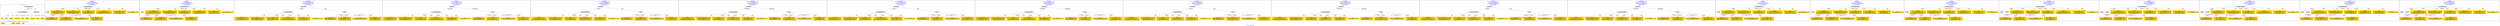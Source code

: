 digraph n0 {
fontcolor="blue"
remincross="true"
label="s27-s-the-huntington.json"
subgraph cluster_0 {
label="1-correct model"
n2[style="filled",color="white",fillcolor="lightgray",label="CulturalHeritageObject1"];
n3[shape="plaintext",style="filled",fillcolor="gold",label="date"];
n4[style="filled",color="white",fillcolor="lightgray",label="Person1"];
n5[shape="plaintext",style="filled",fillcolor="gold",label="description"];
n6[shape="plaintext",style="filled",fillcolor="gold",label="dimensions_inch"];
n7[shape="plaintext",style="filled",fillcolor="gold",label="medium"];
n8[shape="plaintext",style="filled",fillcolor="gold",label="credit_line"];
n9[shape="plaintext",style="filled",fillcolor="gold",label="Artwork_Title"];
n10[shape="plaintext",style="filled",fillcolor="gold",label="object_no"];
n11[shape="plaintext",style="filled",fillcolor="gold",label="nationality"];
n12[shape="plaintext",style="filled",fillcolor="gold",label="birth_date"];
n13[shape="plaintext",style="filled",fillcolor="gold",label="death_date"];
n14[shape="plaintext",style="filled",fillcolor="gold",label="name"];
n15[style="filled",color="white",fillcolor="lightgray",label="EuropeanaAggregation1"];
n16[style="filled",color="white",fillcolor="lightgray",label="WebResource1"];
n17[shape="plaintext",style="filled",fillcolor="gold",label="image_url"];
}
subgraph cluster_1 {
label="candidate 0\nlink coherence:1.0\nnode coherence:1.0\nconfidence:0.5932078573145622\nmapping score:0.664402619104854\ncost:10.99999\n-precision:0.64-recall:0.47"
n19[style="filled",color="white",fillcolor="lightgray",label="CulturalHeritageObject1"];
n20[style="filled",color="white",fillcolor="lightgray",label="Person1"];
n21[shape="plaintext",style="filled",fillcolor="gold",label="Artwork_Title\n[CulturalHeritageObject,title,0.913]\n[CulturalHeritageObject,provenance,0.035]\n[Person,dateOfDeath,0.026]\n[CulturalHeritageObject,created,0.026]"];
n22[shape="plaintext",style="filled",fillcolor="gold",label="dimensions_inch\n[CulturalHeritageObject,extent,0.724]\n[Person,nameOfThePerson,0.274]\n[CulturalHeritageObject,title,0.001]"];
n23[shape="plaintext",style="filled",fillcolor="gold",label="death_date\n[Person,dateOfDeath,0.594]\n[CulturalHeritageObject,created,0.259]\n[Person,dateOfBirth,0.148]\n[CulturalHeritageObject,provenance,0.0]"];
n24[shape="plaintext",style="filled",fillcolor="gold",label="nationality\n[Person,countryAssociatedWithThePerson,1.0]\n[CulturalHeritageObject,title,0.0]"];
n25[shape="plaintext",style="filled",fillcolor="gold",label="credit_line\n[CulturalHeritageObject,provenance,0.723]\n[CulturalHeritageObject,rightsHolder,0.183]\n[CulturalHeritageObject,title,0.092]\n[Person,nameOfThePerson,0.002]"];
n26[shape="plaintext",style="filled",fillcolor="gold",label="medium\n[CulturalHeritageObject,medium,0.659]\n[Concept,prefLabel,0.333]\n[CulturalHeritageObject,title,0.005]\n[Person,nameOfThePerson,0.003]"];
n27[shape="plaintext",style="filled",fillcolor="gold",label="birth_date\n[CulturalHeritageObject,created,0.413]\n[Person,dateOfBirth,0.391]\n[Person,dateOfDeath,0.196]\n[CulturalHeritageObject,extent,0.0]"];
n28[shape="plaintext",style="filled",fillcolor="gold",label="description\n[CulturalHeritageObject,title,0.651]\n[Person,nameOfThePerson,0.136]\n[Person,countryAssociatedWithThePerson,0.126]\n[CulturalHeritageObject,provenance,0.087]"];
n29[shape="plaintext",style="filled",fillcolor="gold",label="date\n[CulturalHeritageObject,created,0.831]\n[Person,dateOfDeath,0.095]\n[Person,dateOfBirth,0.072]\n[CulturalHeritageObject,extent,0.002]"];
n30[shape="plaintext",style="filled",fillcolor="gold",label="object_no\n[CulturalHeritageObject,extent,1.0]"];
}
subgraph cluster_2 {
label="candidate 1\nlink coherence:1.0\nnode coherence:1.0\nconfidence:0.5618568986447025\nmapping score:0.6539522995482341\ncost:10.99999\n-precision:0.55-recall:0.4"
n32[style="filled",color="white",fillcolor="lightgray",label="CulturalHeritageObject1"];
n33[style="filled",color="white",fillcolor="lightgray",label="Person1"];
n34[shape="plaintext",style="filled",fillcolor="gold",label="description\n[CulturalHeritageObject,title,0.651]\n[Person,nameOfThePerson,0.136]\n[Person,countryAssociatedWithThePerson,0.126]\n[CulturalHeritageObject,provenance,0.087]"];
n35[shape="plaintext",style="filled",fillcolor="gold",label="dimensions_inch\n[CulturalHeritageObject,extent,0.724]\n[Person,nameOfThePerson,0.274]\n[CulturalHeritageObject,title,0.001]"];
n36[shape="plaintext",style="filled",fillcolor="gold",label="death_date\n[Person,dateOfDeath,0.594]\n[CulturalHeritageObject,created,0.259]\n[Person,dateOfBirth,0.148]\n[CulturalHeritageObject,provenance,0.0]"];
n37[shape="plaintext",style="filled",fillcolor="gold",label="nationality\n[Person,countryAssociatedWithThePerson,1.0]\n[CulturalHeritageObject,title,0.0]"];
n38[shape="plaintext",style="filled",fillcolor="gold",label="credit_line\n[CulturalHeritageObject,provenance,0.723]\n[CulturalHeritageObject,rightsHolder,0.183]\n[CulturalHeritageObject,title,0.092]\n[Person,nameOfThePerson,0.002]"];
n39[shape="plaintext",style="filled",fillcolor="gold",label="medium\n[CulturalHeritageObject,medium,0.659]\n[Concept,prefLabel,0.333]\n[CulturalHeritageObject,title,0.005]\n[Person,nameOfThePerson,0.003]"];
n40[shape="plaintext",style="filled",fillcolor="gold",label="birth_date\n[CulturalHeritageObject,created,0.413]\n[Person,dateOfBirth,0.391]\n[Person,dateOfDeath,0.196]\n[CulturalHeritageObject,extent,0.0]"];
n41[shape="plaintext",style="filled",fillcolor="gold",label="Artwork_Title\n[CulturalHeritageObject,title,0.913]\n[CulturalHeritageObject,provenance,0.035]\n[Person,dateOfDeath,0.026]\n[CulturalHeritageObject,created,0.026]"];
n42[shape="plaintext",style="filled",fillcolor="gold",label="date\n[CulturalHeritageObject,created,0.831]\n[Person,dateOfDeath,0.095]\n[Person,dateOfBirth,0.072]\n[CulturalHeritageObject,extent,0.002]"];
n43[shape="plaintext",style="filled",fillcolor="gold",label="object_no\n[CulturalHeritageObject,extent,1.0]"];
}
subgraph cluster_3 {
label="candidate 10\nlink coherence:0.8333333333333334\nnode coherence:1.0\nconfidence:0.5932078573145622\nmapping score:0.664402619104854\ncost:210.010002\n-precision:0.5-recall:0.4"
n45[style="filled",color="white",fillcolor="lightgray",label="ProvidedCHO1"];
n46[style="filled",color="white",fillcolor="lightgray",label="CulturalHeritageObject1"];
n47[style="filled",color="white",fillcolor="lightgray",label="Person1"];
n48[shape="plaintext",style="filled",fillcolor="gold",label="Artwork_Title\n[CulturalHeritageObject,title,0.913]\n[CulturalHeritageObject,provenance,0.035]\n[Person,dateOfDeath,0.026]\n[CulturalHeritageObject,created,0.026]"];
n49[shape="plaintext",style="filled",fillcolor="gold",label="dimensions_inch\n[CulturalHeritageObject,extent,0.724]\n[Person,nameOfThePerson,0.274]\n[CulturalHeritageObject,title,0.001]"];
n50[shape="plaintext",style="filled",fillcolor="gold",label="death_date\n[Person,dateOfDeath,0.594]\n[CulturalHeritageObject,created,0.259]\n[Person,dateOfBirth,0.148]\n[CulturalHeritageObject,provenance,0.0]"];
n51[shape="plaintext",style="filled",fillcolor="gold",label="nationality\n[Person,countryAssociatedWithThePerson,1.0]\n[CulturalHeritageObject,title,0.0]"];
n52[shape="plaintext",style="filled",fillcolor="gold",label="credit_line\n[CulturalHeritageObject,provenance,0.723]\n[CulturalHeritageObject,rightsHolder,0.183]\n[CulturalHeritageObject,title,0.092]\n[Person,nameOfThePerson,0.002]"];
n53[shape="plaintext",style="filled",fillcolor="gold",label="medium\n[CulturalHeritageObject,medium,0.659]\n[Concept,prefLabel,0.333]\n[CulturalHeritageObject,title,0.005]\n[Person,nameOfThePerson,0.003]"];
n54[shape="plaintext",style="filled",fillcolor="gold",label="birth_date\n[CulturalHeritageObject,created,0.413]\n[Person,dateOfBirth,0.391]\n[Person,dateOfDeath,0.196]\n[CulturalHeritageObject,extent,0.0]"];
n55[shape="plaintext",style="filled",fillcolor="gold",label="description\n[CulturalHeritageObject,title,0.651]\n[Person,nameOfThePerson,0.136]\n[Person,countryAssociatedWithThePerson,0.126]\n[CulturalHeritageObject,provenance,0.087]"];
n56[shape="plaintext",style="filled",fillcolor="gold",label="date\n[CulturalHeritageObject,created,0.831]\n[Person,dateOfDeath,0.095]\n[Person,dateOfBirth,0.072]\n[CulturalHeritageObject,extent,0.002]"];
n57[shape="plaintext",style="filled",fillcolor="gold",label="object_no\n[CulturalHeritageObject,extent,1.0]"];
}
subgraph cluster_4 {
label="candidate 11\nlink coherence:0.8333333333333334\nnode coherence:1.0\nconfidence:0.5932078573145622\nmapping score:0.664402619104854\ncost:210.020004\n-precision:0.5-recall:0.4"
n59[style="filled",color="white",fillcolor="lightgray",label="Organization1"];
n60[style="filled",color="white",fillcolor="lightgray",label="CulturalHeritageObject1"];
n61[style="filled",color="white",fillcolor="lightgray",label="Person1"];
n62[shape="plaintext",style="filled",fillcolor="gold",label="Artwork_Title\n[CulturalHeritageObject,title,0.913]\n[CulturalHeritageObject,provenance,0.035]\n[Person,dateOfDeath,0.026]\n[CulturalHeritageObject,created,0.026]"];
n63[shape="plaintext",style="filled",fillcolor="gold",label="dimensions_inch\n[CulturalHeritageObject,extent,0.724]\n[Person,nameOfThePerson,0.274]\n[CulturalHeritageObject,title,0.001]"];
n64[shape="plaintext",style="filled",fillcolor="gold",label="death_date\n[Person,dateOfDeath,0.594]\n[CulturalHeritageObject,created,0.259]\n[Person,dateOfBirth,0.148]\n[CulturalHeritageObject,provenance,0.0]"];
n65[shape="plaintext",style="filled",fillcolor="gold",label="nationality\n[Person,countryAssociatedWithThePerson,1.0]\n[CulturalHeritageObject,title,0.0]"];
n66[shape="plaintext",style="filled",fillcolor="gold",label="credit_line\n[CulturalHeritageObject,provenance,0.723]\n[CulturalHeritageObject,rightsHolder,0.183]\n[CulturalHeritageObject,title,0.092]\n[Person,nameOfThePerson,0.002]"];
n67[shape="plaintext",style="filled",fillcolor="gold",label="medium\n[CulturalHeritageObject,medium,0.659]\n[Concept,prefLabel,0.333]\n[CulturalHeritageObject,title,0.005]\n[Person,nameOfThePerson,0.003]"];
n68[shape="plaintext",style="filled",fillcolor="gold",label="birth_date\n[CulturalHeritageObject,created,0.413]\n[Person,dateOfBirth,0.391]\n[Person,dateOfDeath,0.196]\n[CulturalHeritageObject,extent,0.0]"];
n69[shape="plaintext",style="filled",fillcolor="gold",label="description\n[CulturalHeritageObject,title,0.651]\n[Person,nameOfThePerson,0.136]\n[Person,countryAssociatedWithThePerson,0.126]\n[CulturalHeritageObject,provenance,0.087]"];
n70[shape="plaintext",style="filled",fillcolor="gold",label="date\n[CulturalHeritageObject,created,0.831]\n[Person,dateOfDeath,0.095]\n[Person,dateOfBirth,0.072]\n[CulturalHeritageObject,extent,0.002]"];
n71[shape="plaintext",style="filled",fillcolor="gold",label="object_no\n[CulturalHeritageObject,extent,1.0]"];
}
subgraph cluster_5 {
label="candidate 12\nlink coherence:0.8333333333333334\nnode coherence:1.0\nconfidence:0.5618568986447025\nmapping score:0.6539522995482341\ncost:210.010002\n-precision:0.42-recall:0.33"
n73[style="filled",color="white",fillcolor="lightgray",label="ProvidedCHO1"];
n74[style="filled",color="white",fillcolor="lightgray",label="CulturalHeritageObject1"];
n75[style="filled",color="white",fillcolor="lightgray",label="Person1"];
n76[shape="plaintext",style="filled",fillcolor="gold",label="description\n[CulturalHeritageObject,title,0.651]\n[Person,nameOfThePerson,0.136]\n[Person,countryAssociatedWithThePerson,0.126]\n[CulturalHeritageObject,provenance,0.087]"];
n77[shape="plaintext",style="filled",fillcolor="gold",label="dimensions_inch\n[CulturalHeritageObject,extent,0.724]\n[Person,nameOfThePerson,0.274]\n[CulturalHeritageObject,title,0.001]"];
n78[shape="plaintext",style="filled",fillcolor="gold",label="death_date\n[Person,dateOfDeath,0.594]\n[CulturalHeritageObject,created,0.259]\n[Person,dateOfBirth,0.148]\n[CulturalHeritageObject,provenance,0.0]"];
n79[shape="plaintext",style="filled",fillcolor="gold",label="nationality\n[Person,countryAssociatedWithThePerson,1.0]\n[CulturalHeritageObject,title,0.0]"];
n80[shape="plaintext",style="filled",fillcolor="gold",label="credit_line\n[CulturalHeritageObject,provenance,0.723]\n[CulturalHeritageObject,rightsHolder,0.183]\n[CulturalHeritageObject,title,0.092]\n[Person,nameOfThePerson,0.002]"];
n81[shape="plaintext",style="filled",fillcolor="gold",label="medium\n[CulturalHeritageObject,medium,0.659]\n[Concept,prefLabel,0.333]\n[CulturalHeritageObject,title,0.005]\n[Person,nameOfThePerson,0.003]"];
n82[shape="plaintext",style="filled",fillcolor="gold",label="birth_date\n[CulturalHeritageObject,created,0.413]\n[Person,dateOfBirth,0.391]\n[Person,dateOfDeath,0.196]\n[CulturalHeritageObject,extent,0.0]"];
n83[shape="plaintext",style="filled",fillcolor="gold",label="Artwork_Title\n[CulturalHeritageObject,title,0.913]\n[CulturalHeritageObject,provenance,0.035]\n[Person,dateOfDeath,0.026]\n[CulturalHeritageObject,created,0.026]"];
n84[shape="plaintext",style="filled",fillcolor="gold",label="date\n[CulturalHeritageObject,created,0.831]\n[Person,dateOfDeath,0.095]\n[Person,dateOfBirth,0.072]\n[CulturalHeritageObject,extent,0.002]"];
n85[shape="plaintext",style="filled",fillcolor="gold",label="object_no\n[CulturalHeritageObject,extent,1.0]"];
}
subgraph cluster_6 {
label="candidate 13\nlink coherence:0.8333333333333334\nnode coherence:1.0\nconfidence:0.5618568986447025\nmapping score:0.6539522995482341\ncost:210.020004\n-precision:0.42-recall:0.33"
n87[style="filled",color="white",fillcolor="lightgray",label="Organization1"];
n88[style="filled",color="white",fillcolor="lightgray",label="CulturalHeritageObject1"];
n89[style="filled",color="white",fillcolor="lightgray",label="Person1"];
n90[shape="plaintext",style="filled",fillcolor="gold",label="description\n[CulturalHeritageObject,title,0.651]\n[Person,nameOfThePerson,0.136]\n[Person,countryAssociatedWithThePerson,0.126]\n[CulturalHeritageObject,provenance,0.087]"];
n91[shape="plaintext",style="filled",fillcolor="gold",label="dimensions_inch\n[CulturalHeritageObject,extent,0.724]\n[Person,nameOfThePerson,0.274]\n[CulturalHeritageObject,title,0.001]"];
n92[shape="plaintext",style="filled",fillcolor="gold",label="death_date\n[Person,dateOfDeath,0.594]\n[CulturalHeritageObject,created,0.259]\n[Person,dateOfBirth,0.148]\n[CulturalHeritageObject,provenance,0.0]"];
n93[shape="plaintext",style="filled",fillcolor="gold",label="nationality\n[Person,countryAssociatedWithThePerson,1.0]\n[CulturalHeritageObject,title,0.0]"];
n94[shape="plaintext",style="filled",fillcolor="gold",label="credit_line\n[CulturalHeritageObject,provenance,0.723]\n[CulturalHeritageObject,rightsHolder,0.183]\n[CulturalHeritageObject,title,0.092]\n[Person,nameOfThePerson,0.002]"];
n95[shape="plaintext",style="filled",fillcolor="gold",label="medium\n[CulturalHeritageObject,medium,0.659]\n[Concept,prefLabel,0.333]\n[CulturalHeritageObject,title,0.005]\n[Person,nameOfThePerson,0.003]"];
n96[shape="plaintext",style="filled",fillcolor="gold",label="birth_date\n[CulturalHeritageObject,created,0.413]\n[Person,dateOfBirth,0.391]\n[Person,dateOfDeath,0.196]\n[CulturalHeritageObject,extent,0.0]"];
n97[shape="plaintext",style="filled",fillcolor="gold",label="Artwork_Title\n[CulturalHeritageObject,title,0.913]\n[CulturalHeritageObject,provenance,0.035]\n[Person,dateOfDeath,0.026]\n[CulturalHeritageObject,created,0.026]"];
n98[shape="plaintext",style="filled",fillcolor="gold",label="date\n[CulturalHeritageObject,created,0.831]\n[Person,dateOfDeath,0.095]\n[Person,dateOfBirth,0.072]\n[CulturalHeritageObject,extent,0.002]"];
n99[shape="plaintext",style="filled",fillcolor="gold",label="object_no\n[CulturalHeritageObject,extent,1.0]"];
}
subgraph cluster_7 {
label="candidate 14\nlink coherence:0.8333333333333334\nnode coherence:1.0\nconfidence:0.5291350171183455\nmapping score:0.6430450057061151\ncost:210.010002\n-precision:0.33-recall:0.27"
n101[style="filled",color="white",fillcolor="lightgray",label="ProvidedCHO1"];
n102[style="filled",color="white",fillcolor="lightgray",label="CulturalHeritageObject1"];
n103[style="filled",color="white",fillcolor="lightgray",label="Person1"];
n104[shape="plaintext",style="filled",fillcolor="gold",label="Artwork_Title\n[CulturalHeritageObject,title,0.913]\n[CulturalHeritageObject,provenance,0.035]\n[Person,dateOfDeath,0.026]\n[CulturalHeritageObject,created,0.026]"];
n105[shape="plaintext",style="filled",fillcolor="gold",label="dimensions_inch\n[CulturalHeritageObject,extent,0.724]\n[Person,nameOfThePerson,0.274]\n[CulturalHeritageObject,title,0.001]"];
n106[shape="plaintext",style="filled",fillcolor="gold",label="birth_date\n[CulturalHeritageObject,created,0.413]\n[Person,dateOfBirth,0.391]\n[Person,dateOfDeath,0.196]\n[CulturalHeritageObject,extent,0.0]"];
n107[shape="plaintext",style="filled",fillcolor="gold",label="nationality\n[Person,countryAssociatedWithThePerson,1.0]\n[CulturalHeritageObject,title,0.0]"];
n108[shape="plaintext",style="filled",fillcolor="gold",label="credit_line\n[CulturalHeritageObject,provenance,0.723]\n[CulturalHeritageObject,rightsHolder,0.183]\n[CulturalHeritageObject,title,0.092]\n[Person,nameOfThePerson,0.002]"];
n109[shape="plaintext",style="filled",fillcolor="gold",label="death_date\n[Person,dateOfDeath,0.594]\n[CulturalHeritageObject,created,0.259]\n[Person,dateOfBirth,0.148]\n[CulturalHeritageObject,provenance,0.0]"];
n110[shape="plaintext",style="filled",fillcolor="gold",label="medium\n[CulturalHeritageObject,medium,0.659]\n[Concept,prefLabel,0.333]\n[CulturalHeritageObject,title,0.005]\n[Person,nameOfThePerson,0.003]"];
n111[shape="plaintext",style="filled",fillcolor="gold",label="description\n[CulturalHeritageObject,title,0.651]\n[Person,nameOfThePerson,0.136]\n[Person,countryAssociatedWithThePerson,0.126]\n[CulturalHeritageObject,provenance,0.087]"];
n112[shape="plaintext",style="filled",fillcolor="gold",label="date\n[CulturalHeritageObject,created,0.831]\n[Person,dateOfDeath,0.095]\n[Person,dateOfBirth,0.072]\n[CulturalHeritageObject,extent,0.002]"];
n113[shape="plaintext",style="filled",fillcolor="gold",label="object_no\n[CulturalHeritageObject,extent,1.0]"];
}
subgraph cluster_8 {
label="candidate 15\nlink coherence:0.8333333333333334\nnode coherence:1.0\nconfidence:0.5291350171183455\nmapping score:0.6430450057061151\ncost:210.020004\n-precision:0.33-recall:0.27"
n115[style="filled",color="white",fillcolor="lightgray",label="Organization1"];
n116[style="filled",color="white",fillcolor="lightgray",label="CulturalHeritageObject1"];
n117[style="filled",color="white",fillcolor="lightgray",label="Person1"];
n118[shape="plaintext",style="filled",fillcolor="gold",label="Artwork_Title\n[CulturalHeritageObject,title,0.913]\n[CulturalHeritageObject,provenance,0.035]\n[Person,dateOfDeath,0.026]\n[CulturalHeritageObject,created,0.026]"];
n119[shape="plaintext",style="filled",fillcolor="gold",label="dimensions_inch\n[CulturalHeritageObject,extent,0.724]\n[Person,nameOfThePerson,0.274]\n[CulturalHeritageObject,title,0.001]"];
n120[shape="plaintext",style="filled",fillcolor="gold",label="birth_date\n[CulturalHeritageObject,created,0.413]\n[Person,dateOfBirth,0.391]\n[Person,dateOfDeath,0.196]\n[CulturalHeritageObject,extent,0.0]"];
n121[shape="plaintext",style="filled",fillcolor="gold",label="nationality\n[Person,countryAssociatedWithThePerson,1.0]\n[CulturalHeritageObject,title,0.0]"];
n122[shape="plaintext",style="filled",fillcolor="gold",label="credit_line\n[CulturalHeritageObject,provenance,0.723]\n[CulturalHeritageObject,rightsHolder,0.183]\n[CulturalHeritageObject,title,0.092]\n[Person,nameOfThePerson,0.002]"];
n123[shape="plaintext",style="filled",fillcolor="gold",label="death_date\n[Person,dateOfDeath,0.594]\n[CulturalHeritageObject,created,0.259]\n[Person,dateOfBirth,0.148]\n[CulturalHeritageObject,provenance,0.0]"];
n124[shape="plaintext",style="filled",fillcolor="gold",label="medium\n[CulturalHeritageObject,medium,0.659]\n[Concept,prefLabel,0.333]\n[CulturalHeritageObject,title,0.005]\n[Person,nameOfThePerson,0.003]"];
n125[shape="plaintext",style="filled",fillcolor="gold",label="description\n[CulturalHeritageObject,title,0.651]\n[Person,nameOfThePerson,0.136]\n[Person,countryAssociatedWithThePerson,0.126]\n[CulturalHeritageObject,provenance,0.087]"];
n126[shape="plaintext",style="filled",fillcolor="gold",label="date\n[CulturalHeritageObject,created,0.831]\n[Person,dateOfDeath,0.095]\n[Person,dateOfBirth,0.072]\n[CulturalHeritageObject,extent,0.002]"];
n127[shape="plaintext",style="filled",fillcolor="gold",label="object_no\n[CulturalHeritageObject,extent,1.0]"];
}
subgraph cluster_9 {
label="candidate 16\nlink coherence:0.8333333333333334\nnode coherence:1.0\nconfidence:0.5016363356065049\nmapping score:0.6338787785355016\ncost:210.010002\n-precision:0.33-recall:0.27"
n129[style="filled",color="white",fillcolor="lightgray",label="ProvidedCHO1"];
n130[style="filled",color="white",fillcolor="lightgray",label="CulturalHeritageObject1"];
n131[style="filled",color="white",fillcolor="lightgray",label="Person1"];
n132[shape="plaintext",style="filled",fillcolor="gold",label="description\n[CulturalHeritageObject,title,0.651]\n[Person,nameOfThePerson,0.136]\n[Person,countryAssociatedWithThePerson,0.126]\n[CulturalHeritageObject,provenance,0.087]"];
n133[shape="plaintext",style="filled",fillcolor="gold",label="dimensions_inch\n[CulturalHeritageObject,extent,0.724]\n[Person,nameOfThePerson,0.274]\n[CulturalHeritageObject,title,0.001]"];
n134[shape="plaintext",style="filled",fillcolor="gold",label="Artwork_Title\n[CulturalHeritageObject,title,0.913]\n[CulturalHeritageObject,provenance,0.035]\n[Person,dateOfDeath,0.026]\n[CulturalHeritageObject,created,0.026]"];
n135[shape="plaintext",style="filled",fillcolor="gold",label="nationality\n[Person,countryAssociatedWithThePerson,1.0]\n[CulturalHeritageObject,title,0.0]"];
n136[shape="plaintext",style="filled",fillcolor="gold",label="credit_line\n[CulturalHeritageObject,provenance,0.723]\n[CulturalHeritageObject,rightsHolder,0.183]\n[CulturalHeritageObject,title,0.092]\n[Person,nameOfThePerson,0.002]"];
n137[shape="plaintext",style="filled",fillcolor="gold",label="medium\n[CulturalHeritageObject,medium,0.659]\n[Concept,prefLabel,0.333]\n[CulturalHeritageObject,title,0.005]\n[Person,nameOfThePerson,0.003]"];
n138[shape="plaintext",style="filled",fillcolor="gold",label="birth_date\n[CulturalHeritageObject,created,0.413]\n[Person,dateOfBirth,0.391]\n[Person,dateOfDeath,0.196]\n[CulturalHeritageObject,extent,0.0]"];
n139[shape="plaintext",style="filled",fillcolor="gold",label="death_date\n[Person,dateOfDeath,0.594]\n[CulturalHeritageObject,created,0.259]\n[Person,dateOfBirth,0.148]\n[CulturalHeritageObject,provenance,0.0]"];
n140[shape="plaintext",style="filled",fillcolor="gold",label="date\n[CulturalHeritageObject,created,0.831]\n[Person,dateOfDeath,0.095]\n[Person,dateOfBirth,0.072]\n[CulturalHeritageObject,extent,0.002]"];
n141[shape="plaintext",style="filled",fillcolor="gold",label="object_no\n[CulturalHeritageObject,extent,1.0]"];
}
subgraph cluster_10 {
label="candidate 17\nlink coherence:0.8333333333333334\nnode coherence:1.0\nconfidence:0.5016363356065049\nmapping score:0.6338787785355016\ncost:210.020004\n-precision:0.33-recall:0.27"
n143[style="filled",color="white",fillcolor="lightgray",label="Organization1"];
n144[style="filled",color="white",fillcolor="lightgray",label="CulturalHeritageObject1"];
n145[style="filled",color="white",fillcolor="lightgray",label="Person1"];
n146[shape="plaintext",style="filled",fillcolor="gold",label="description\n[CulturalHeritageObject,title,0.651]\n[Person,nameOfThePerson,0.136]\n[Person,countryAssociatedWithThePerson,0.126]\n[CulturalHeritageObject,provenance,0.087]"];
n147[shape="plaintext",style="filled",fillcolor="gold",label="dimensions_inch\n[CulturalHeritageObject,extent,0.724]\n[Person,nameOfThePerson,0.274]\n[CulturalHeritageObject,title,0.001]"];
n148[shape="plaintext",style="filled",fillcolor="gold",label="Artwork_Title\n[CulturalHeritageObject,title,0.913]\n[CulturalHeritageObject,provenance,0.035]\n[Person,dateOfDeath,0.026]\n[CulturalHeritageObject,created,0.026]"];
n149[shape="plaintext",style="filled",fillcolor="gold",label="nationality\n[Person,countryAssociatedWithThePerson,1.0]\n[CulturalHeritageObject,title,0.0]"];
n150[shape="plaintext",style="filled",fillcolor="gold",label="credit_line\n[CulturalHeritageObject,provenance,0.723]\n[CulturalHeritageObject,rightsHolder,0.183]\n[CulturalHeritageObject,title,0.092]\n[Person,nameOfThePerson,0.002]"];
n151[shape="plaintext",style="filled",fillcolor="gold",label="medium\n[CulturalHeritageObject,medium,0.659]\n[Concept,prefLabel,0.333]\n[CulturalHeritageObject,title,0.005]\n[Person,nameOfThePerson,0.003]"];
n152[shape="plaintext",style="filled",fillcolor="gold",label="birth_date\n[CulturalHeritageObject,created,0.413]\n[Person,dateOfBirth,0.391]\n[Person,dateOfDeath,0.196]\n[CulturalHeritageObject,extent,0.0]"];
n153[shape="plaintext",style="filled",fillcolor="gold",label="death_date\n[Person,dateOfDeath,0.594]\n[CulturalHeritageObject,created,0.259]\n[Person,dateOfBirth,0.148]\n[CulturalHeritageObject,provenance,0.0]"];
n154[shape="plaintext",style="filled",fillcolor="gold",label="date\n[CulturalHeritageObject,created,0.831]\n[Person,dateOfDeath,0.095]\n[Person,dateOfBirth,0.072]\n[CulturalHeritageObject,extent,0.002]"];
n155[shape="plaintext",style="filled",fillcolor="gold",label="object_no\n[CulturalHeritageObject,extent,1.0]"];
}
subgraph cluster_11 {
label="candidate 18\nlink coherence:0.8333333333333334\nnode coherence:1.0\nconfidence:0.49778405844848583\nmapping score:0.6325946861494952\ncost:210.010002\n-precision:0.25-recall:0.2"
n157[style="filled",color="white",fillcolor="lightgray",label="ProvidedCHO1"];
n158[style="filled",color="white",fillcolor="lightgray",label="CulturalHeritageObject1"];
n159[style="filled",color="white",fillcolor="lightgray",label="Person1"];
n160[shape="plaintext",style="filled",fillcolor="gold",label="description\n[CulturalHeritageObject,title,0.651]\n[Person,nameOfThePerson,0.136]\n[Person,countryAssociatedWithThePerson,0.126]\n[CulturalHeritageObject,provenance,0.087]"];
n161[shape="plaintext",style="filled",fillcolor="gold",label="dimensions_inch\n[CulturalHeritageObject,extent,0.724]\n[Person,nameOfThePerson,0.274]\n[CulturalHeritageObject,title,0.001]"];
n162[shape="plaintext",style="filled",fillcolor="gold",label="birth_date\n[CulturalHeritageObject,created,0.413]\n[Person,dateOfBirth,0.391]\n[Person,dateOfDeath,0.196]\n[CulturalHeritageObject,extent,0.0]"];
n163[shape="plaintext",style="filled",fillcolor="gold",label="nationality\n[Person,countryAssociatedWithThePerson,1.0]\n[CulturalHeritageObject,title,0.0]"];
n164[shape="plaintext",style="filled",fillcolor="gold",label="credit_line\n[CulturalHeritageObject,provenance,0.723]\n[CulturalHeritageObject,rightsHolder,0.183]\n[CulturalHeritageObject,title,0.092]\n[Person,nameOfThePerson,0.002]"];
n165[shape="plaintext",style="filled",fillcolor="gold",label="death_date\n[Person,dateOfDeath,0.594]\n[CulturalHeritageObject,created,0.259]\n[Person,dateOfBirth,0.148]\n[CulturalHeritageObject,provenance,0.0]"];
n166[shape="plaintext",style="filled",fillcolor="gold",label="medium\n[CulturalHeritageObject,medium,0.659]\n[Concept,prefLabel,0.333]\n[CulturalHeritageObject,title,0.005]\n[Person,nameOfThePerson,0.003]"];
n167[shape="plaintext",style="filled",fillcolor="gold",label="Artwork_Title\n[CulturalHeritageObject,title,0.913]\n[CulturalHeritageObject,provenance,0.035]\n[Person,dateOfDeath,0.026]\n[CulturalHeritageObject,created,0.026]"];
n168[shape="plaintext",style="filled",fillcolor="gold",label="date\n[CulturalHeritageObject,created,0.831]\n[Person,dateOfDeath,0.095]\n[Person,dateOfBirth,0.072]\n[CulturalHeritageObject,extent,0.002]"];
n169[shape="plaintext",style="filled",fillcolor="gold",label="object_no\n[CulturalHeritageObject,extent,1.0]"];
}
subgraph cluster_12 {
label="candidate 19\nlink coherence:0.8333333333333334\nnode coherence:1.0\nconfidence:0.49778405844848583\nmapping score:0.6325946861494952\ncost:210.020004\n-precision:0.25-recall:0.2"
n171[style="filled",color="white",fillcolor="lightgray",label="Organization1"];
n172[style="filled",color="white",fillcolor="lightgray",label="CulturalHeritageObject1"];
n173[style="filled",color="white",fillcolor="lightgray",label="Person1"];
n174[shape="plaintext",style="filled",fillcolor="gold",label="description\n[CulturalHeritageObject,title,0.651]\n[Person,nameOfThePerson,0.136]\n[Person,countryAssociatedWithThePerson,0.126]\n[CulturalHeritageObject,provenance,0.087]"];
n175[shape="plaintext",style="filled",fillcolor="gold",label="dimensions_inch\n[CulturalHeritageObject,extent,0.724]\n[Person,nameOfThePerson,0.274]\n[CulturalHeritageObject,title,0.001]"];
n176[shape="plaintext",style="filled",fillcolor="gold",label="birth_date\n[CulturalHeritageObject,created,0.413]\n[Person,dateOfBirth,0.391]\n[Person,dateOfDeath,0.196]\n[CulturalHeritageObject,extent,0.0]"];
n177[shape="plaintext",style="filled",fillcolor="gold",label="nationality\n[Person,countryAssociatedWithThePerson,1.0]\n[CulturalHeritageObject,title,0.0]"];
n178[shape="plaintext",style="filled",fillcolor="gold",label="credit_line\n[CulturalHeritageObject,provenance,0.723]\n[CulturalHeritageObject,rightsHolder,0.183]\n[CulturalHeritageObject,title,0.092]\n[Person,nameOfThePerson,0.002]"];
n179[shape="plaintext",style="filled",fillcolor="gold",label="death_date\n[Person,dateOfDeath,0.594]\n[CulturalHeritageObject,created,0.259]\n[Person,dateOfBirth,0.148]\n[CulturalHeritageObject,provenance,0.0]"];
n180[shape="plaintext",style="filled",fillcolor="gold",label="medium\n[CulturalHeritageObject,medium,0.659]\n[Concept,prefLabel,0.333]\n[CulturalHeritageObject,title,0.005]\n[Person,nameOfThePerson,0.003]"];
n181[shape="plaintext",style="filled",fillcolor="gold",label="Artwork_Title\n[CulturalHeritageObject,title,0.913]\n[CulturalHeritageObject,provenance,0.035]\n[Person,dateOfDeath,0.026]\n[CulturalHeritageObject,created,0.026]"];
n182[shape="plaintext",style="filled",fillcolor="gold",label="date\n[CulturalHeritageObject,created,0.831]\n[Person,dateOfDeath,0.095]\n[Person,dateOfBirth,0.072]\n[CulturalHeritageObject,extent,0.002]"];
n183[shape="plaintext",style="filled",fillcolor="gold",label="object_no\n[CulturalHeritageObject,extent,1.0]"];
}
subgraph cluster_13 {
label="candidate 2\nlink coherence:1.0\nnode coherence:1.0\nconfidence:0.5291350171183455\nmapping score:0.6430450057061151\ncost:10.99999\n-precision:0.45-recall:0.33"
n185[style="filled",color="white",fillcolor="lightgray",label="CulturalHeritageObject1"];
n186[style="filled",color="white",fillcolor="lightgray",label="Person1"];
n187[shape="plaintext",style="filled",fillcolor="gold",label="Artwork_Title\n[CulturalHeritageObject,title,0.913]\n[CulturalHeritageObject,provenance,0.035]\n[Person,dateOfDeath,0.026]\n[CulturalHeritageObject,created,0.026]"];
n188[shape="plaintext",style="filled",fillcolor="gold",label="dimensions_inch\n[CulturalHeritageObject,extent,0.724]\n[Person,nameOfThePerson,0.274]\n[CulturalHeritageObject,title,0.001]"];
n189[shape="plaintext",style="filled",fillcolor="gold",label="birth_date\n[CulturalHeritageObject,created,0.413]\n[Person,dateOfBirth,0.391]\n[Person,dateOfDeath,0.196]\n[CulturalHeritageObject,extent,0.0]"];
n190[shape="plaintext",style="filled",fillcolor="gold",label="nationality\n[Person,countryAssociatedWithThePerson,1.0]\n[CulturalHeritageObject,title,0.0]"];
n191[shape="plaintext",style="filled",fillcolor="gold",label="credit_line\n[CulturalHeritageObject,provenance,0.723]\n[CulturalHeritageObject,rightsHolder,0.183]\n[CulturalHeritageObject,title,0.092]\n[Person,nameOfThePerson,0.002]"];
n192[shape="plaintext",style="filled",fillcolor="gold",label="death_date\n[Person,dateOfDeath,0.594]\n[CulturalHeritageObject,created,0.259]\n[Person,dateOfBirth,0.148]\n[CulturalHeritageObject,provenance,0.0]"];
n193[shape="plaintext",style="filled",fillcolor="gold",label="medium\n[CulturalHeritageObject,medium,0.659]\n[Concept,prefLabel,0.333]\n[CulturalHeritageObject,title,0.005]\n[Person,nameOfThePerson,0.003]"];
n194[shape="plaintext",style="filled",fillcolor="gold",label="description\n[CulturalHeritageObject,title,0.651]\n[Person,nameOfThePerson,0.136]\n[Person,countryAssociatedWithThePerson,0.126]\n[CulturalHeritageObject,provenance,0.087]"];
n195[shape="plaintext",style="filled",fillcolor="gold",label="date\n[CulturalHeritageObject,created,0.831]\n[Person,dateOfDeath,0.095]\n[Person,dateOfBirth,0.072]\n[CulturalHeritageObject,extent,0.002]"];
n196[shape="plaintext",style="filled",fillcolor="gold",label="object_no\n[CulturalHeritageObject,extent,1.0]"];
}
subgraph cluster_14 {
label="candidate 3\nlink coherence:1.0\nnode coherence:1.0\nconfidence:0.5016363356065049\nmapping score:0.6338787785355016\ncost:10.99999\n-precision:0.45-recall:0.33"
n198[style="filled",color="white",fillcolor="lightgray",label="CulturalHeritageObject1"];
n199[style="filled",color="white",fillcolor="lightgray",label="Person1"];
n200[shape="plaintext",style="filled",fillcolor="gold",label="description\n[CulturalHeritageObject,title,0.651]\n[Person,nameOfThePerson,0.136]\n[Person,countryAssociatedWithThePerson,0.126]\n[CulturalHeritageObject,provenance,0.087]"];
n201[shape="plaintext",style="filled",fillcolor="gold",label="dimensions_inch\n[CulturalHeritageObject,extent,0.724]\n[Person,nameOfThePerson,0.274]\n[CulturalHeritageObject,title,0.001]"];
n202[shape="plaintext",style="filled",fillcolor="gold",label="Artwork_Title\n[CulturalHeritageObject,title,0.913]\n[CulturalHeritageObject,provenance,0.035]\n[Person,dateOfDeath,0.026]\n[CulturalHeritageObject,created,0.026]"];
n203[shape="plaintext",style="filled",fillcolor="gold",label="nationality\n[Person,countryAssociatedWithThePerson,1.0]\n[CulturalHeritageObject,title,0.0]"];
n204[shape="plaintext",style="filled",fillcolor="gold",label="credit_line\n[CulturalHeritageObject,provenance,0.723]\n[CulturalHeritageObject,rightsHolder,0.183]\n[CulturalHeritageObject,title,0.092]\n[Person,nameOfThePerson,0.002]"];
n205[shape="plaintext",style="filled",fillcolor="gold",label="medium\n[CulturalHeritageObject,medium,0.659]\n[Concept,prefLabel,0.333]\n[CulturalHeritageObject,title,0.005]\n[Person,nameOfThePerson,0.003]"];
n206[shape="plaintext",style="filled",fillcolor="gold",label="birth_date\n[CulturalHeritageObject,created,0.413]\n[Person,dateOfBirth,0.391]\n[Person,dateOfDeath,0.196]\n[CulturalHeritageObject,extent,0.0]"];
n207[shape="plaintext",style="filled",fillcolor="gold",label="death_date\n[Person,dateOfDeath,0.594]\n[CulturalHeritageObject,created,0.259]\n[Person,dateOfBirth,0.148]\n[CulturalHeritageObject,provenance,0.0]"];
n208[shape="plaintext",style="filled",fillcolor="gold",label="date\n[CulturalHeritageObject,created,0.831]\n[Person,dateOfDeath,0.095]\n[Person,dateOfBirth,0.072]\n[CulturalHeritageObject,extent,0.002]"];
n209[shape="plaintext",style="filled",fillcolor="gold",label="object_no\n[CulturalHeritageObject,extent,1.0]"];
}
subgraph cluster_15 {
label="candidate 4\nlink coherence:1.0\nnode coherence:1.0\nconfidence:0.49778405844848583\nmapping score:0.6325946861494952\ncost:10.99999\n-precision:0.36-recall:0.27"
n211[style="filled",color="white",fillcolor="lightgray",label="CulturalHeritageObject1"];
n212[style="filled",color="white",fillcolor="lightgray",label="Person1"];
n213[shape="plaintext",style="filled",fillcolor="gold",label="description\n[CulturalHeritageObject,title,0.651]\n[Person,nameOfThePerson,0.136]\n[Person,countryAssociatedWithThePerson,0.126]\n[CulturalHeritageObject,provenance,0.087]"];
n214[shape="plaintext",style="filled",fillcolor="gold",label="dimensions_inch\n[CulturalHeritageObject,extent,0.724]\n[Person,nameOfThePerson,0.274]\n[CulturalHeritageObject,title,0.001]"];
n215[shape="plaintext",style="filled",fillcolor="gold",label="birth_date\n[CulturalHeritageObject,created,0.413]\n[Person,dateOfBirth,0.391]\n[Person,dateOfDeath,0.196]\n[CulturalHeritageObject,extent,0.0]"];
n216[shape="plaintext",style="filled",fillcolor="gold",label="nationality\n[Person,countryAssociatedWithThePerson,1.0]\n[CulturalHeritageObject,title,0.0]"];
n217[shape="plaintext",style="filled",fillcolor="gold",label="credit_line\n[CulturalHeritageObject,provenance,0.723]\n[CulturalHeritageObject,rightsHolder,0.183]\n[CulturalHeritageObject,title,0.092]\n[Person,nameOfThePerson,0.002]"];
n218[shape="plaintext",style="filled",fillcolor="gold",label="death_date\n[Person,dateOfDeath,0.594]\n[CulturalHeritageObject,created,0.259]\n[Person,dateOfBirth,0.148]\n[CulturalHeritageObject,provenance,0.0]"];
n219[shape="plaintext",style="filled",fillcolor="gold",label="medium\n[CulturalHeritageObject,medium,0.659]\n[Concept,prefLabel,0.333]\n[CulturalHeritageObject,title,0.005]\n[Person,nameOfThePerson,0.003]"];
n220[shape="plaintext",style="filled",fillcolor="gold",label="Artwork_Title\n[CulturalHeritageObject,title,0.913]\n[CulturalHeritageObject,provenance,0.035]\n[Person,dateOfDeath,0.026]\n[CulturalHeritageObject,created,0.026]"];
n221[shape="plaintext",style="filled",fillcolor="gold",label="date\n[CulturalHeritageObject,created,0.831]\n[Person,dateOfDeath,0.095]\n[Person,dateOfBirth,0.072]\n[CulturalHeritageObject,extent,0.002]"];
n222[shape="plaintext",style="filled",fillcolor="gold",label="object_no\n[CulturalHeritageObject,extent,1.0]"];
}
subgraph cluster_16 {
label="candidate 5\nlink coherence:0.9166666666666666\nnode coherence:1.0\nconfidence:0.5932078573145622\nmapping score:0.664402619104854\ncost:11.99999\n-precision:0.58-recall:0.47"
n224[style="filled",color="white",fillcolor="lightgray",label="CulturalHeritageObject1"];
n225[style="filled",color="white",fillcolor="lightgray",label="Person1"];
n226[style="filled",color="white",fillcolor="lightgray",label="Concept1"];
n227[shape="plaintext",style="filled",fillcolor="gold",label="Artwork_Title\n[CulturalHeritageObject,title,0.913]\n[CulturalHeritageObject,provenance,0.035]\n[Person,dateOfDeath,0.026]\n[CulturalHeritageObject,created,0.026]"];
n228[shape="plaintext",style="filled",fillcolor="gold",label="dimensions_inch\n[CulturalHeritageObject,extent,0.724]\n[Person,nameOfThePerson,0.274]\n[CulturalHeritageObject,title,0.001]"];
n229[shape="plaintext",style="filled",fillcolor="gold",label="death_date\n[Person,dateOfDeath,0.594]\n[CulturalHeritageObject,created,0.259]\n[Person,dateOfBirth,0.148]\n[CulturalHeritageObject,provenance,0.0]"];
n230[shape="plaintext",style="filled",fillcolor="gold",label="nationality\n[Person,countryAssociatedWithThePerson,1.0]\n[CulturalHeritageObject,title,0.0]"];
n231[shape="plaintext",style="filled",fillcolor="gold",label="credit_line\n[CulturalHeritageObject,provenance,0.723]\n[CulturalHeritageObject,rightsHolder,0.183]\n[CulturalHeritageObject,title,0.092]\n[Person,nameOfThePerson,0.002]"];
n232[shape="plaintext",style="filled",fillcolor="gold",label="medium\n[CulturalHeritageObject,medium,0.659]\n[Concept,prefLabel,0.333]\n[CulturalHeritageObject,title,0.005]\n[Person,nameOfThePerson,0.003]"];
n233[shape="plaintext",style="filled",fillcolor="gold",label="birth_date\n[CulturalHeritageObject,created,0.413]\n[Person,dateOfBirth,0.391]\n[Person,dateOfDeath,0.196]\n[CulturalHeritageObject,extent,0.0]"];
n234[shape="plaintext",style="filled",fillcolor="gold",label="description\n[CulturalHeritageObject,title,0.651]\n[Person,nameOfThePerson,0.136]\n[Person,countryAssociatedWithThePerson,0.126]\n[CulturalHeritageObject,provenance,0.087]"];
n235[shape="plaintext",style="filled",fillcolor="gold",label="date\n[CulturalHeritageObject,created,0.831]\n[Person,dateOfDeath,0.095]\n[Person,dateOfBirth,0.072]\n[CulturalHeritageObject,extent,0.002]"];
n236[shape="plaintext",style="filled",fillcolor="gold",label="object_no\n[CulturalHeritageObject,extent,1.0]"];
}
subgraph cluster_17 {
label="candidate 6\nlink coherence:0.9166666666666666\nnode coherence:1.0\nconfidence:0.5618568986447025\nmapping score:0.6539522995482341\ncost:11.99999\n-precision:0.5-recall:0.4"
n238[style="filled",color="white",fillcolor="lightgray",label="CulturalHeritageObject1"];
n239[style="filled",color="white",fillcolor="lightgray",label="Person1"];
n240[style="filled",color="white",fillcolor="lightgray",label="Concept1"];
n241[shape="plaintext",style="filled",fillcolor="gold",label="description\n[CulturalHeritageObject,title,0.651]\n[Person,nameOfThePerson,0.136]\n[Person,countryAssociatedWithThePerson,0.126]\n[CulturalHeritageObject,provenance,0.087]"];
n242[shape="plaintext",style="filled",fillcolor="gold",label="dimensions_inch\n[CulturalHeritageObject,extent,0.724]\n[Person,nameOfThePerson,0.274]\n[CulturalHeritageObject,title,0.001]"];
n243[shape="plaintext",style="filled",fillcolor="gold",label="death_date\n[Person,dateOfDeath,0.594]\n[CulturalHeritageObject,created,0.259]\n[Person,dateOfBirth,0.148]\n[CulturalHeritageObject,provenance,0.0]"];
n244[shape="plaintext",style="filled",fillcolor="gold",label="nationality\n[Person,countryAssociatedWithThePerson,1.0]\n[CulturalHeritageObject,title,0.0]"];
n245[shape="plaintext",style="filled",fillcolor="gold",label="credit_line\n[CulturalHeritageObject,provenance,0.723]\n[CulturalHeritageObject,rightsHolder,0.183]\n[CulturalHeritageObject,title,0.092]\n[Person,nameOfThePerson,0.002]"];
n246[shape="plaintext",style="filled",fillcolor="gold",label="medium\n[CulturalHeritageObject,medium,0.659]\n[Concept,prefLabel,0.333]\n[CulturalHeritageObject,title,0.005]\n[Person,nameOfThePerson,0.003]"];
n247[shape="plaintext",style="filled",fillcolor="gold",label="birth_date\n[CulturalHeritageObject,created,0.413]\n[Person,dateOfBirth,0.391]\n[Person,dateOfDeath,0.196]\n[CulturalHeritageObject,extent,0.0]"];
n248[shape="plaintext",style="filled",fillcolor="gold",label="Artwork_Title\n[CulturalHeritageObject,title,0.913]\n[CulturalHeritageObject,provenance,0.035]\n[Person,dateOfDeath,0.026]\n[CulturalHeritageObject,created,0.026]"];
n249[shape="plaintext",style="filled",fillcolor="gold",label="date\n[CulturalHeritageObject,created,0.831]\n[Person,dateOfDeath,0.095]\n[Person,dateOfBirth,0.072]\n[CulturalHeritageObject,extent,0.002]"];
n250[shape="plaintext",style="filled",fillcolor="gold",label="object_no\n[CulturalHeritageObject,extent,1.0]"];
}
subgraph cluster_18 {
label="candidate 7\nlink coherence:0.9166666666666666\nnode coherence:1.0\nconfidence:0.5291350171183455\nmapping score:0.6430450057061151\ncost:11.99999\n-precision:0.42-recall:0.33"
n252[style="filled",color="white",fillcolor="lightgray",label="CulturalHeritageObject1"];
n253[style="filled",color="white",fillcolor="lightgray",label="Person1"];
n254[style="filled",color="white",fillcolor="lightgray",label="Concept1"];
n255[shape="plaintext",style="filled",fillcolor="gold",label="Artwork_Title\n[CulturalHeritageObject,title,0.913]\n[CulturalHeritageObject,provenance,0.035]\n[Person,dateOfDeath,0.026]\n[CulturalHeritageObject,created,0.026]"];
n256[shape="plaintext",style="filled",fillcolor="gold",label="dimensions_inch\n[CulturalHeritageObject,extent,0.724]\n[Person,nameOfThePerson,0.274]\n[CulturalHeritageObject,title,0.001]"];
n257[shape="plaintext",style="filled",fillcolor="gold",label="birth_date\n[CulturalHeritageObject,created,0.413]\n[Person,dateOfBirth,0.391]\n[Person,dateOfDeath,0.196]\n[CulturalHeritageObject,extent,0.0]"];
n258[shape="plaintext",style="filled",fillcolor="gold",label="nationality\n[Person,countryAssociatedWithThePerson,1.0]\n[CulturalHeritageObject,title,0.0]"];
n259[shape="plaintext",style="filled",fillcolor="gold",label="credit_line\n[CulturalHeritageObject,provenance,0.723]\n[CulturalHeritageObject,rightsHolder,0.183]\n[CulturalHeritageObject,title,0.092]\n[Person,nameOfThePerson,0.002]"];
n260[shape="plaintext",style="filled",fillcolor="gold",label="death_date\n[Person,dateOfDeath,0.594]\n[CulturalHeritageObject,created,0.259]\n[Person,dateOfBirth,0.148]\n[CulturalHeritageObject,provenance,0.0]"];
n261[shape="plaintext",style="filled",fillcolor="gold",label="medium\n[CulturalHeritageObject,medium,0.659]\n[Concept,prefLabel,0.333]\n[CulturalHeritageObject,title,0.005]\n[Person,nameOfThePerson,0.003]"];
n262[shape="plaintext",style="filled",fillcolor="gold",label="description\n[CulturalHeritageObject,title,0.651]\n[Person,nameOfThePerson,0.136]\n[Person,countryAssociatedWithThePerson,0.126]\n[CulturalHeritageObject,provenance,0.087]"];
n263[shape="plaintext",style="filled",fillcolor="gold",label="date\n[CulturalHeritageObject,created,0.831]\n[Person,dateOfDeath,0.095]\n[Person,dateOfBirth,0.072]\n[CulturalHeritageObject,extent,0.002]"];
n264[shape="plaintext",style="filled",fillcolor="gold",label="object_no\n[CulturalHeritageObject,extent,1.0]"];
}
subgraph cluster_19 {
label="candidate 8\nlink coherence:0.9166666666666666\nnode coherence:1.0\nconfidence:0.5016363356065049\nmapping score:0.6338787785355016\ncost:11.99999\n-precision:0.42-recall:0.33"
n266[style="filled",color="white",fillcolor="lightgray",label="CulturalHeritageObject1"];
n267[style="filled",color="white",fillcolor="lightgray",label="Person1"];
n268[style="filled",color="white",fillcolor="lightgray",label="Concept1"];
n269[shape="plaintext",style="filled",fillcolor="gold",label="description\n[CulturalHeritageObject,title,0.651]\n[Person,nameOfThePerson,0.136]\n[Person,countryAssociatedWithThePerson,0.126]\n[CulturalHeritageObject,provenance,0.087]"];
n270[shape="plaintext",style="filled",fillcolor="gold",label="dimensions_inch\n[CulturalHeritageObject,extent,0.724]\n[Person,nameOfThePerson,0.274]\n[CulturalHeritageObject,title,0.001]"];
n271[shape="plaintext",style="filled",fillcolor="gold",label="Artwork_Title\n[CulturalHeritageObject,title,0.913]\n[CulturalHeritageObject,provenance,0.035]\n[Person,dateOfDeath,0.026]\n[CulturalHeritageObject,created,0.026]"];
n272[shape="plaintext",style="filled",fillcolor="gold",label="nationality\n[Person,countryAssociatedWithThePerson,1.0]\n[CulturalHeritageObject,title,0.0]"];
n273[shape="plaintext",style="filled",fillcolor="gold",label="credit_line\n[CulturalHeritageObject,provenance,0.723]\n[CulturalHeritageObject,rightsHolder,0.183]\n[CulturalHeritageObject,title,0.092]\n[Person,nameOfThePerson,0.002]"];
n274[shape="plaintext",style="filled",fillcolor="gold",label="medium\n[CulturalHeritageObject,medium,0.659]\n[Concept,prefLabel,0.333]\n[CulturalHeritageObject,title,0.005]\n[Person,nameOfThePerson,0.003]"];
n275[shape="plaintext",style="filled",fillcolor="gold",label="birth_date\n[CulturalHeritageObject,created,0.413]\n[Person,dateOfBirth,0.391]\n[Person,dateOfDeath,0.196]\n[CulturalHeritageObject,extent,0.0]"];
n276[shape="plaintext",style="filled",fillcolor="gold",label="death_date\n[Person,dateOfDeath,0.594]\n[CulturalHeritageObject,created,0.259]\n[Person,dateOfBirth,0.148]\n[CulturalHeritageObject,provenance,0.0]"];
n277[shape="plaintext",style="filled",fillcolor="gold",label="date\n[CulturalHeritageObject,created,0.831]\n[Person,dateOfDeath,0.095]\n[Person,dateOfBirth,0.072]\n[CulturalHeritageObject,extent,0.002]"];
n278[shape="plaintext",style="filled",fillcolor="gold",label="object_no\n[CulturalHeritageObject,extent,1.0]"];
}
subgraph cluster_20 {
label="candidate 9\nlink coherence:0.9166666666666666\nnode coherence:1.0\nconfidence:0.49778405844848583\nmapping score:0.6325946861494952\ncost:11.99999\n-precision:0.33-recall:0.27"
n280[style="filled",color="white",fillcolor="lightgray",label="CulturalHeritageObject1"];
n281[style="filled",color="white",fillcolor="lightgray",label="Person1"];
n282[style="filled",color="white",fillcolor="lightgray",label="Concept1"];
n283[shape="plaintext",style="filled",fillcolor="gold",label="description\n[CulturalHeritageObject,title,0.651]\n[Person,nameOfThePerson,0.136]\n[Person,countryAssociatedWithThePerson,0.126]\n[CulturalHeritageObject,provenance,0.087]"];
n284[shape="plaintext",style="filled",fillcolor="gold",label="dimensions_inch\n[CulturalHeritageObject,extent,0.724]\n[Person,nameOfThePerson,0.274]\n[CulturalHeritageObject,title,0.001]"];
n285[shape="plaintext",style="filled",fillcolor="gold",label="birth_date\n[CulturalHeritageObject,created,0.413]\n[Person,dateOfBirth,0.391]\n[Person,dateOfDeath,0.196]\n[CulturalHeritageObject,extent,0.0]"];
n286[shape="plaintext",style="filled",fillcolor="gold",label="nationality\n[Person,countryAssociatedWithThePerson,1.0]\n[CulturalHeritageObject,title,0.0]"];
n287[shape="plaintext",style="filled",fillcolor="gold",label="credit_line\n[CulturalHeritageObject,provenance,0.723]\n[CulturalHeritageObject,rightsHolder,0.183]\n[CulturalHeritageObject,title,0.092]\n[Person,nameOfThePerson,0.002]"];
n288[shape="plaintext",style="filled",fillcolor="gold",label="death_date\n[Person,dateOfDeath,0.594]\n[CulturalHeritageObject,created,0.259]\n[Person,dateOfBirth,0.148]\n[CulturalHeritageObject,provenance,0.0]"];
n289[shape="plaintext",style="filled",fillcolor="gold",label="medium\n[CulturalHeritageObject,medium,0.659]\n[Concept,prefLabel,0.333]\n[CulturalHeritageObject,title,0.005]\n[Person,nameOfThePerson,0.003]"];
n290[shape="plaintext",style="filled",fillcolor="gold",label="Artwork_Title\n[CulturalHeritageObject,title,0.913]\n[CulturalHeritageObject,provenance,0.035]\n[Person,dateOfDeath,0.026]\n[CulturalHeritageObject,created,0.026]"];
n291[shape="plaintext",style="filled",fillcolor="gold",label="date\n[CulturalHeritageObject,created,0.831]\n[Person,dateOfDeath,0.095]\n[Person,dateOfBirth,0.072]\n[CulturalHeritageObject,extent,0.002]"];
n292[shape="plaintext",style="filled",fillcolor="gold",label="object_no\n[CulturalHeritageObject,extent,1.0]"];
}
n2 -> n3[color="brown",fontcolor="black",label="created"]
n2 -> n4[color="brown",fontcolor="black",label="creator"]
n2 -> n5[color="brown",fontcolor="black",label="description"]
n2 -> n6[color="brown",fontcolor="black",label="extent"]
n2 -> n7[color="brown",fontcolor="black",label="medium"]
n2 -> n8[color="brown",fontcolor="black",label="provenance"]
n2 -> n9[color="brown",fontcolor="black",label="title"]
n2 -> n10[color="brown",fontcolor="black",label="accessionNumber"]
n4 -> n11[color="brown",fontcolor="black",label="countryAssociatedWithThePerson"]
n4 -> n12[color="brown",fontcolor="black",label="dateOfBirth"]
n4 -> n13[color="brown",fontcolor="black",label="dateOfDeath"]
n4 -> n14[color="brown",fontcolor="black",label="nameOfThePerson"]
n15 -> n2[color="brown",fontcolor="black",label="aggregatedCHO"]
n15 -> n16[color="brown",fontcolor="black",label="hasView"]
n16 -> n17[color="brown",fontcolor="black",label="classLink"]
n19 -> n20[color="brown",fontcolor="black",label="creator\nw=0.99999"]
n19 -> n21[color="brown",fontcolor="black",label="title\nw=1.0"]
n20 -> n22[color="brown",fontcolor="black",label="nameOfThePerson\nw=1.0"]
n20 -> n23[color="brown",fontcolor="black",label="dateOfDeath\nw=1.0"]
n20 -> n24[color="brown",fontcolor="black",label="countryAssociatedWithThePerson\nw=1.0"]
n19 -> n25[color="brown",fontcolor="black",label="rightsHolder\nw=1.0"]
n19 -> n26[color="brown",fontcolor="black",label="medium\nw=1.0"]
n20 -> n27[color="brown",fontcolor="black",label="dateOfBirth\nw=1.0"]
n19 -> n28[color="brown",fontcolor="black",label="provenance\nw=1.0"]
n19 -> n29[color="brown",fontcolor="black",label="created\nw=1.0"]
n19 -> n30[color="brown",fontcolor="black",label="extent\nw=1.0"]
n32 -> n33[color="brown",fontcolor="black",label="creator\nw=0.99999"]
n32 -> n34[color="brown",fontcolor="black",label="title\nw=1.0"]
n33 -> n35[color="brown",fontcolor="black",label="nameOfThePerson\nw=1.0"]
n33 -> n36[color="brown",fontcolor="black",label="dateOfDeath\nw=1.0"]
n33 -> n37[color="brown",fontcolor="black",label="countryAssociatedWithThePerson\nw=1.0"]
n32 -> n38[color="brown",fontcolor="black",label="rightsHolder\nw=1.0"]
n32 -> n39[color="brown",fontcolor="black",label="medium\nw=1.0"]
n33 -> n40[color="brown",fontcolor="black",label="dateOfBirth\nw=1.0"]
n32 -> n41[color="brown",fontcolor="black",label="provenance\nw=1.0"]
n32 -> n42[color="brown",fontcolor="black",label="created\nw=1.0"]
n32 -> n43[color="brown",fontcolor="black",label="extent\nw=1.0"]
n45 -> n46[color="brown",fontcolor="black",label="hasType\nw=100.010002"]
n45 -> n47[color="brown",fontcolor="black",label="sitter\nw=100.0"]
n46 -> n48[color="brown",fontcolor="black",label="title\nw=1.0"]
n47 -> n49[color="brown",fontcolor="black",label="nameOfThePerson\nw=1.0"]
n47 -> n50[color="brown",fontcolor="black",label="dateOfDeath\nw=1.0"]
n47 -> n51[color="brown",fontcolor="black",label="countryAssociatedWithThePerson\nw=1.0"]
n46 -> n52[color="brown",fontcolor="black",label="rightsHolder\nw=1.0"]
n46 -> n53[color="brown",fontcolor="black",label="medium\nw=1.0"]
n47 -> n54[color="brown",fontcolor="black",label="dateOfBirth\nw=1.0"]
n46 -> n55[color="brown",fontcolor="black",label="provenance\nw=1.0"]
n46 -> n56[color="brown",fontcolor="black",label="created\nw=1.0"]
n46 -> n57[color="brown",fontcolor="black",label="extent\nw=1.0"]
n59 -> n60[color="brown",fontcolor="black",label="semanticRelation\nw=100.010002"]
n59 -> n61[color="brown",fontcolor="black",label="semanticRelation\nw=100.010002"]
n60 -> n62[color="brown",fontcolor="black",label="title\nw=1.0"]
n61 -> n63[color="brown",fontcolor="black",label="nameOfThePerson\nw=1.0"]
n61 -> n64[color="brown",fontcolor="black",label="dateOfDeath\nw=1.0"]
n61 -> n65[color="brown",fontcolor="black",label="countryAssociatedWithThePerson\nw=1.0"]
n60 -> n66[color="brown",fontcolor="black",label="rightsHolder\nw=1.0"]
n60 -> n67[color="brown",fontcolor="black",label="medium\nw=1.0"]
n61 -> n68[color="brown",fontcolor="black",label="dateOfBirth\nw=1.0"]
n60 -> n69[color="brown",fontcolor="black",label="provenance\nw=1.0"]
n60 -> n70[color="brown",fontcolor="black",label="created\nw=1.0"]
n60 -> n71[color="brown",fontcolor="black",label="extent\nw=1.0"]
n73 -> n74[color="brown",fontcolor="black",label="hasType\nw=100.010002"]
n73 -> n75[color="brown",fontcolor="black",label="sitter\nw=100.0"]
n74 -> n76[color="brown",fontcolor="black",label="title\nw=1.0"]
n75 -> n77[color="brown",fontcolor="black",label="nameOfThePerson\nw=1.0"]
n75 -> n78[color="brown",fontcolor="black",label="dateOfDeath\nw=1.0"]
n75 -> n79[color="brown",fontcolor="black",label="countryAssociatedWithThePerson\nw=1.0"]
n74 -> n80[color="brown",fontcolor="black",label="rightsHolder\nw=1.0"]
n74 -> n81[color="brown",fontcolor="black",label="medium\nw=1.0"]
n75 -> n82[color="brown",fontcolor="black",label="dateOfBirth\nw=1.0"]
n74 -> n83[color="brown",fontcolor="black",label="provenance\nw=1.0"]
n74 -> n84[color="brown",fontcolor="black",label="created\nw=1.0"]
n74 -> n85[color="brown",fontcolor="black",label="extent\nw=1.0"]
n87 -> n88[color="brown",fontcolor="black",label="semanticRelation\nw=100.010002"]
n87 -> n89[color="brown",fontcolor="black",label="semanticRelation\nw=100.010002"]
n88 -> n90[color="brown",fontcolor="black",label="title\nw=1.0"]
n89 -> n91[color="brown",fontcolor="black",label="nameOfThePerson\nw=1.0"]
n89 -> n92[color="brown",fontcolor="black",label="dateOfDeath\nw=1.0"]
n89 -> n93[color="brown",fontcolor="black",label="countryAssociatedWithThePerson\nw=1.0"]
n88 -> n94[color="brown",fontcolor="black",label="rightsHolder\nw=1.0"]
n88 -> n95[color="brown",fontcolor="black",label="medium\nw=1.0"]
n89 -> n96[color="brown",fontcolor="black",label="dateOfBirth\nw=1.0"]
n88 -> n97[color="brown",fontcolor="black",label="provenance\nw=1.0"]
n88 -> n98[color="brown",fontcolor="black",label="created\nw=1.0"]
n88 -> n99[color="brown",fontcolor="black",label="extent\nw=1.0"]
n101 -> n102[color="brown",fontcolor="black",label="hasType\nw=100.010002"]
n101 -> n103[color="brown",fontcolor="black",label="sitter\nw=100.0"]
n102 -> n104[color="brown",fontcolor="black",label="title\nw=1.0"]
n103 -> n105[color="brown",fontcolor="black",label="nameOfThePerson\nw=1.0"]
n103 -> n106[color="brown",fontcolor="black",label="dateOfDeath\nw=1.0"]
n103 -> n107[color="brown",fontcolor="black",label="countryAssociatedWithThePerson\nw=1.0"]
n102 -> n108[color="brown",fontcolor="black",label="rightsHolder\nw=1.0"]
n103 -> n109[color="brown",fontcolor="black",label="dateOfBirth\nw=1.0"]
n102 -> n110[color="brown",fontcolor="black",label="medium\nw=1.0"]
n102 -> n111[color="brown",fontcolor="black",label="provenance\nw=1.0"]
n102 -> n112[color="brown",fontcolor="black",label="created\nw=1.0"]
n102 -> n113[color="brown",fontcolor="black",label="extent\nw=1.0"]
n115 -> n116[color="brown",fontcolor="black",label="semanticRelation\nw=100.010002"]
n115 -> n117[color="brown",fontcolor="black",label="semanticRelation\nw=100.010002"]
n116 -> n118[color="brown",fontcolor="black",label="title\nw=1.0"]
n117 -> n119[color="brown",fontcolor="black",label="nameOfThePerson\nw=1.0"]
n117 -> n120[color="brown",fontcolor="black",label="dateOfDeath\nw=1.0"]
n117 -> n121[color="brown",fontcolor="black",label="countryAssociatedWithThePerson\nw=1.0"]
n116 -> n122[color="brown",fontcolor="black",label="rightsHolder\nw=1.0"]
n117 -> n123[color="brown",fontcolor="black",label="dateOfBirth\nw=1.0"]
n116 -> n124[color="brown",fontcolor="black",label="medium\nw=1.0"]
n116 -> n125[color="brown",fontcolor="black",label="provenance\nw=1.0"]
n116 -> n126[color="brown",fontcolor="black",label="created\nw=1.0"]
n116 -> n127[color="brown",fontcolor="black",label="extent\nw=1.0"]
n129 -> n130[color="brown",fontcolor="black",label="hasType\nw=100.010002"]
n129 -> n131[color="brown",fontcolor="black",label="sitter\nw=100.0"]
n130 -> n132[color="brown",fontcolor="black",label="title\nw=1.0"]
n131 -> n133[color="brown",fontcolor="black",label="nameOfThePerson\nw=1.0"]
n131 -> n134[color="brown",fontcolor="black",label="dateOfDeath\nw=1.0"]
n131 -> n135[color="brown",fontcolor="black",label="countryAssociatedWithThePerson\nw=1.0"]
n130 -> n136[color="brown",fontcolor="black",label="rightsHolder\nw=1.0"]
n130 -> n137[color="brown",fontcolor="black",label="medium\nw=1.0"]
n131 -> n138[color="brown",fontcolor="black",label="dateOfBirth\nw=1.0"]
n130 -> n139[color="brown",fontcolor="black",label="provenance\nw=1.0"]
n130 -> n140[color="brown",fontcolor="black",label="created\nw=1.0"]
n130 -> n141[color="brown",fontcolor="black",label="extent\nw=1.0"]
n143 -> n144[color="brown",fontcolor="black",label="semanticRelation\nw=100.010002"]
n143 -> n145[color="brown",fontcolor="black",label="semanticRelation\nw=100.010002"]
n144 -> n146[color="brown",fontcolor="black",label="title\nw=1.0"]
n145 -> n147[color="brown",fontcolor="black",label="nameOfThePerson\nw=1.0"]
n145 -> n148[color="brown",fontcolor="black",label="dateOfDeath\nw=1.0"]
n145 -> n149[color="brown",fontcolor="black",label="countryAssociatedWithThePerson\nw=1.0"]
n144 -> n150[color="brown",fontcolor="black",label="rightsHolder\nw=1.0"]
n144 -> n151[color="brown",fontcolor="black",label="medium\nw=1.0"]
n145 -> n152[color="brown",fontcolor="black",label="dateOfBirth\nw=1.0"]
n144 -> n153[color="brown",fontcolor="black",label="provenance\nw=1.0"]
n144 -> n154[color="brown",fontcolor="black",label="created\nw=1.0"]
n144 -> n155[color="brown",fontcolor="black",label="extent\nw=1.0"]
n157 -> n158[color="brown",fontcolor="black",label="hasType\nw=100.010002"]
n157 -> n159[color="brown",fontcolor="black",label="sitter\nw=100.0"]
n158 -> n160[color="brown",fontcolor="black",label="title\nw=1.0"]
n159 -> n161[color="brown",fontcolor="black",label="nameOfThePerson\nw=1.0"]
n159 -> n162[color="brown",fontcolor="black",label="dateOfDeath\nw=1.0"]
n159 -> n163[color="brown",fontcolor="black",label="countryAssociatedWithThePerson\nw=1.0"]
n158 -> n164[color="brown",fontcolor="black",label="rightsHolder\nw=1.0"]
n159 -> n165[color="brown",fontcolor="black",label="dateOfBirth\nw=1.0"]
n158 -> n166[color="brown",fontcolor="black",label="medium\nw=1.0"]
n158 -> n167[color="brown",fontcolor="black",label="provenance\nw=1.0"]
n158 -> n168[color="brown",fontcolor="black",label="created\nw=1.0"]
n158 -> n169[color="brown",fontcolor="black",label="extent\nw=1.0"]
n171 -> n172[color="brown",fontcolor="black",label="semanticRelation\nw=100.010002"]
n171 -> n173[color="brown",fontcolor="black",label="semanticRelation\nw=100.010002"]
n172 -> n174[color="brown",fontcolor="black",label="title\nw=1.0"]
n173 -> n175[color="brown",fontcolor="black",label="nameOfThePerson\nw=1.0"]
n173 -> n176[color="brown",fontcolor="black",label="dateOfDeath\nw=1.0"]
n173 -> n177[color="brown",fontcolor="black",label="countryAssociatedWithThePerson\nw=1.0"]
n172 -> n178[color="brown",fontcolor="black",label="rightsHolder\nw=1.0"]
n173 -> n179[color="brown",fontcolor="black",label="dateOfBirth\nw=1.0"]
n172 -> n180[color="brown",fontcolor="black",label="medium\nw=1.0"]
n172 -> n181[color="brown",fontcolor="black",label="provenance\nw=1.0"]
n172 -> n182[color="brown",fontcolor="black",label="created\nw=1.0"]
n172 -> n183[color="brown",fontcolor="black",label="extent\nw=1.0"]
n185 -> n186[color="brown",fontcolor="black",label="creator\nw=0.99999"]
n185 -> n187[color="brown",fontcolor="black",label="title\nw=1.0"]
n186 -> n188[color="brown",fontcolor="black",label="nameOfThePerson\nw=1.0"]
n186 -> n189[color="brown",fontcolor="black",label="dateOfDeath\nw=1.0"]
n186 -> n190[color="brown",fontcolor="black",label="countryAssociatedWithThePerson\nw=1.0"]
n185 -> n191[color="brown",fontcolor="black",label="rightsHolder\nw=1.0"]
n186 -> n192[color="brown",fontcolor="black",label="dateOfBirth\nw=1.0"]
n185 -> n193[color="brown",fontcolor="black",label="medium\nw=1.0"]
n185 -> n194[color="brown",fontcolor="black",label="provenance\nw=1.0"]
n185 -> n195[color="brown",fontcolor="black",label="created\nw=1.0"]
n185 -> n196[color="brown",fontcolor="black",label="extent\nw=1.0"]
n198 -> n199[color="brown",fontcolor="black",label="creator\nw=0.99999"]
n198 -> n200[color="brown",fontcolor="black",label="title\nw=1.0"]
n199 -> n201[color="brown",fontcolor="black",label="nameOfThePerson\nw=1.0"]
n199 -> n202[color="brown",fontcolor="black",label="dateOfDeath\nw=1.0"]
n199 -> n203[color="brown",fontcolor="black",label="countryAssociatedWithThePerson\nw=1.0"]
n198 -> n204[color="brown",fontcolor="black",label="rightsHolder\nw=1.0"]
n198 -> n205[color="brown",fontcolor="black",label="medium\nw=1.0"]
n199 -> n206[color="brown",fontcolor="black",label="dateOfBirth\nw=1.0"]
n198 -> n207[color="brown",fontcolor="black",label="provenance\nw=1.0"]
n198 -> n208[color="brown",fontcolor="black",label="created\nw=1.0"]
n198 -> n209[color="brown",fontcolor="black",label="extent\nw=1.0"]
n211 -> n212[color="brown",fontcolor="black",label="creator\nw=0.99999"]
n211 -> n213[color="brown",fontcolor="black",label="title\nw=1.0"]
n212 -> n214[color="brown",fontcolor="black",label="nameOfThePerson\nw=1.0"]
n212 -> n215[color="brown",fontcolor="black",label="dateOfDeath\nw=1.0"]
n212 -> n216[color="brown",fontcolor="black",label="countryAssociatedWithThePerson\nw=1.0"]
n211 -> n217[color="brown",fontcolor="black",label="rightsHolder\nw=1.0"]
n212 -> n218[color="brown",fontcolor="black",label="dateOfBirth\nw=1.0"]
n211 -> n219[color="brown",fontcolor="black",label="medium\nw=1.0"]
n211 -> n220[color="brown",fontcolor="black",label="provenance\nw=1.0"]
n211 -> n221[color="brown",fontcolor="black",label="created\nw=1.0"]
n211 -> n222[color="brown",fontcolor="black",label="extent\nw=1.0"]
n224 -> n225[color="brown",fontcolor="black",label="creator\nw=0.99999"]
n224 -> n226[color="brown",fontcolor="black",label="hasType\nw=1.0"]
n224 -> n227[color="brown",fontcolor="black",label="title\nw=1.0"]
n225 -> n228[color="brown",fontcolor="black",label="nameOfThePerson\nw=1.0"]
n225 -> n229[color="brown",fontcolor="black",label="dateOfDeath\nw=1.0"]
n225 -> n230[color="brown",fontcolor="black",label="countryAssociatedWithThePerson\nw=1.0"]
n224 -> n231[color="brown",fontcolor="black",label="rightsHolder\nw=1.0"]
n224 -> n232[color="brown",fontcolor="black",label="medium\nw=1.0"]
n225 -> n233[color="brown",fontcolor="black",label="dateOfBirth\nw=1.0"]
n224 -> n234[color="brown",fontcolor="black",label="provenance\nw=1.0"]
n224 -> n235[color="brown",fontcolor="black",label="created\nw=1.0"]
n224 -> n236[color="brown",fontcolor="black",label="extent\nw=1.0"]
n238 -> n239[color="brown",fontcolor="black",label="creator\nw=0.99999"]
n238 -> n240[color="brown",fontcolor="black",label="hasType\nw=1.0"]
n238 -> n241[color="brown",fontcolor="black",label="title\nw=1.0"]
n239 -> n242[color="brown",fontcolor="black",label="nameOfThePerson\nw=1.0"]
n239 -> n243[color="brown",fontcolor="black",label="dateOfDeath\nw=1.0"]
n239 -> n244[color="brown",fontcolor="black",label="countryAssociatedWithThePerson\nw=1.0"]
n238 -> n245[color="brown",fontcolor="black",label="rightsHolder\nw=1.0"]
n238 -> n246[color="brown",fontcolor="black",label="medium\nw=1.0"]
n239 -> n247[color="brown",fontcolor="black",label="dateOfBirth\nw=1.0"]
n238 -> n248[color="brown",fontcolor="black",label="provenance\nw=1.0"]
n238 -> n249[color="brown",fontcolor="black",label="created\nw=1.0"]
n238 -> n250[color="brown",fontcolor="black",label="extent\nw=1.0"]
n252 -> n253[color="brown",fontcolor="black",label="creator\nw=0.99999"]
n252 -> n254[color="brown",fontcolor="black",label="hasType\nw=1.0"]
n252 -> n255[color="brown",fontcolor="black",label="title\nw=1.0"]
n253 -> n256[color="brown",fontcolor="black",label="nameOfThePerson\nw=1.0"]
n253 -> n257[color="brown",fontcolor="black",label="dateOfDeath\nw=1.0"]
n253 -> n258[color="brown",fontcolor="black",label="countryAssociatedWithThePerson\nw=1.0"]
n252 -> n259[color="brown",fontcolor="black",label="rightsHolder\nw=1.0"]
n253 -> n260[color="brown",fontcolor="black",label="dateOfBirth\nw=1.0"]
n252 -> n261[color="brown",fontcolor="black",label="medium\nw=1.0"]
n252 -> n262[color="brown",fontcolor="black",label="provenance\nw=1.0"]
n252 -> n263[color="brown",fontcolor="black",label="created\nw=1.0"]
n252 -> n264[color="brown",fontcolor="black",label="extent\nw=1.0"]
n266 -> n267[color="brown",fontcolor="black",label="creator\nw=0.99999"]
n266 -> n268[color="brown",fontcolor="black",label="hasType\nw=1.0"]
n266 -> n269[color="brown",fontcolor="black",label="title\nw=1.0"]
n267 -> n270[color="brown",fontcolor="black",label="nameOfThePerson\nw=1.0"]
n267 -> n271[color="brown",fontcolor="black",label="dateOfDeath\nw=1.0"]
n267 -> n272[color="brown",fontcolor="black",label="countryAssociatedWithThePerson\nw=1.0"]
n266 -> n273[color="brown",fontcolor="black",label="rightsHolder\nw=1.0"]
n266 -> n274[color="brown",fontcolor="black",label="medium\nw=1.0"]
n267 -> n275[color="brown",fontcolor="black",label="dateOfBirth\nw=1.0"]
n266 -> n276[color="brown",fontcolor="black",label="provenance\nw=1.0"]
n266 -> n277[color="brown",fontcolor="black",label="created\nw=1.0"]
n266 -> n278[color="brown",fontcolor="black",label="extent\nw=1.0"]
n280 -> n281[color="brown",fontcolor="black",label="creator\nw=0.99999"]
n280 -> n282[color="brown",fontcolor="black",label="hasType\nw=1.0"]
n280 -> n283[color="brown",fontcolor="black",label="title\nw=1.0"]
n281 -> n284[color="brown",fontcolor="black",label="nameOfThePerson\nw=1.0"]
n281 -> n285[color="brown",fontcolor="black",label="dateOfDeath\nw=1.0"]
n281 -> n286[color="brown",fontcolor="black",label="countryAssociatedWithThePerson\nw=1.0"]
n280 -> n287[color="brown",fontcolor="black",label="rightsHolder\nw=1.0"]
n281 -> n288[color="brown",fontcolor="black",label="dateOfBirth\nw=1.0"]
n280 -> n289[color="brown",fontcolor="black",label="medium\nw=1.0"]
n280 -> n290[color="brown",fontcolor="black",label="provenance\nw=1.0"]
n280 -> n291[color="brown",fontcolor="black",label="created\nw=1.0"]
n280 -> n292[color="brown",fontcolor="black",label="extent\nw=1.0"]
}
